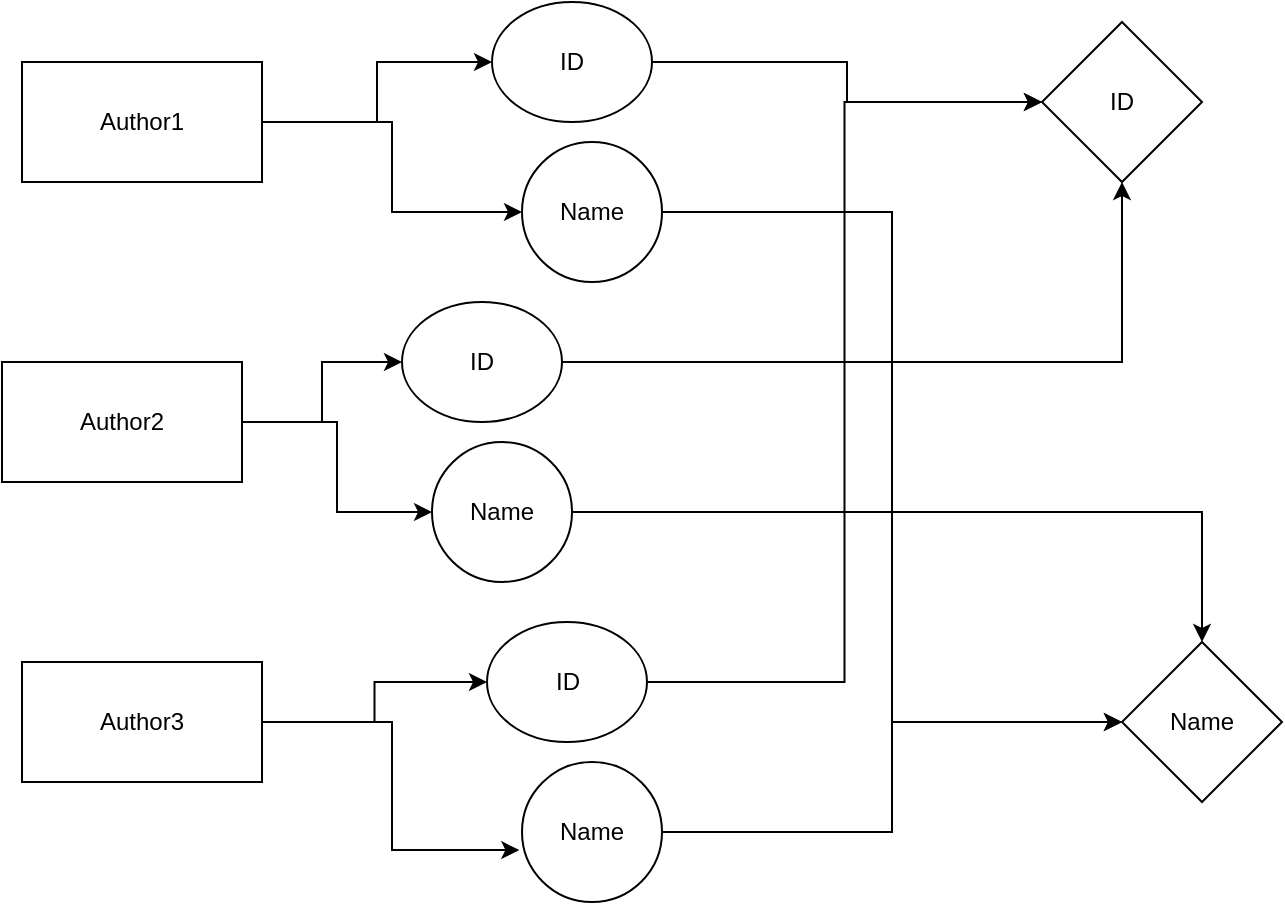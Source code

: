 <mxfile version="14.4.3" type="device" pages="3"><diagram id="ptAyS2o7I21Ga75iRwaY" name="Singleton Bean"><mxGraphModel dx="813" dy="470" grid="1" gridSize="10" guides="1" tooltips="1" connect="1" arrows="1" fold="1" page="1" pageScale="1" pageWidth="850" pageHeight="1100" math="0" shadow="0"><root><mxCell id="0"/><mxCell id="1" parent="0"/><mxCell id="6NaCYKT2MsGu4twy2bIG-7" style="edgeStyle=orthogonalEdgeStyle;rounded=0;orthogonalLoop=1;jettySize=auto;html=1;" edge="1" parent="1" source="6NaCYKT2MsGu4twy2bIG-1" target="6NaCYKT2MsGu4twy2bIG-4"><mxGeometry relative="1" as="geometry"/></mxCell><mxCell id="6NaCYKT2MsGu4twy2bIG-8" style="edgeStyle=orthogonalEdgeStyle;rounded=0;orthogonalLoop=1;jettySize=auto;html=1;" edge="1" parent="1" source="6NaCYKT2MsGu4twy2bIG-1" target="6NaCYKT2MsGu4twy2bIG-6"><mxGeometry relative="1" as="geometry"/></mxCell><mxCell id="6NaCYKT2MsGu4twy2bIG-1" value="Author1" style="whiteSpace=wrap;html=1;" vertex="1" parent="1"><mxGeometry x="110" y="160" width="120" height="60" as="geometry"/></mxCell><mxCell id="6NaCYKT2MsGu4twy2bIG-13" style="edgeStyle=orthogonalEdgeStyle;rounded=0;orthogonalLoop=1;jettySize=auto;html=1;" edge="1" parent="1" source="6NaCYKT2MsGu4twy2bIG-2" target="6NaCYKT2MsGu4twy2bIG-9"><mxGeometry relative="1" as="geometry"/></mxCell><mxCell id="6NaCYKT2MsGu4twy2bIG-14" style="edgeStyle=orthogonalEdgeStyle;rounded=0;orthogonalLoop=1;jettySize=auto;html=1;" edge="1" parent="1" source="6NaCYKT2MsGu4twy2bIG-2" target="6NaCYKT2MsGu4twy2bIG-10"><mxGeometry relative="1" as="geometry"/></mxCell><mxCell id="6NaCYKT2MsGu4twy2bIG-2" value="Author2" style="whiteSpace=wrap;html=1;" vertex="1" parent="1"><mxGeometry x="100" y="310" width="120" height="60" as="geometry"/></mxCell><mxCell id="6NaCYKT2MsGu4twy2bIG-15" style="edgeStyle=orthogonalEdgeStyle;rounded=0;orthogonalLoop=1;jettySize=auto;html=1;" edge="1" parent="1" source="6NaCYKT2MsGu4twy2bIG-3" target="6NaCYKT2MsGu4twy2bIG-11"><mxGeometry relative="1" as="geometry"/></mxCell><mxCell id="6NaCYKT2MsGu4twy2bIG-16" style="edgeStyle=orthogonalEdgeStyle;rounded=0;orthogonalLoop=1;jettySize=auto;html=1;entryX=-0.019;entryY=0.629;entryDx=0;entryDy=0;entryPerimeter=0;" edge="1" parent="1" source="6NaCYKT2MsGu4twy2bIG-3" target="6NaCYKT2MsGu4twy2bIG-12"><mxGeometry relative="1" as="geometry"/></mxCell><mxCell id="6NaCYKT2MsGu4twy2bIG-3" value="Author3" style="whiteSpace=wrap;html=1;" vertex="1" parent="1"><mxGeometry x="110" y="460" width="120" height="60" as="geometry"/></mxCell><mxCell id="6NaCYKT2MsGu4twy2bIG-19" style="edgeStyle=orthogonalEdgeStyle;rounded=0;orthogonalLoop=1;jettySize=auto;html=1;entryX=0;entryY=0.5;entryDx=0;entryDy=0;" edge="1" parent="1" source="6NaCYKT2MsGu4twy2bIG-4" target="6NaCYKT2MsGu4twy2bIG-17"><mxGeometry relative="1" as="geometry"/></mxCell><mxCell id="6NaCYKT2MsGu4twy2bIG-4" value="ID" style="ellipse;whiteSpace=wrap;html=1;" vertex="1" parent="1"><mxGeometry x="345" y="130" width="80" height="60" as="geometry"/></mxCell><mxCell id="6NaCYKT2MsGu4twy2bIG-23" style="edgeStyle=orthogonalEdgeStyle;rounded=0;orthogonalLoop=1;jettySize=auto;html=1;entryX=0;entryY=0.5;entryDx=0;entryDy=0;" edge="1" parent="1" source="6NaCYKT2MsGu4twy2bIG-6" target="6NaCYKT2MsGu4twy2bIG-18"><mxGeometry relative="1" as="geometry"/></mxCell><mxCell id="6NaCYKT2MsGu4twy2bIG-6" value="Name" style="ellipse;whiteSpace=wrap;html=1;" vertex="1" parent="1"><mxGeometry x="360" y="200" width="70" height="70" as="geometry"/></mxCell><mxCell id="6NaCYKT2MsGu4twy2bIG-20" style="edgeStyle=orthogonalEdgeStyle;rounded=0;orthogonalLoop=1;jettySize=auto;html=1;" edge="1" parent="1" source="6NaCYKT2MsGu4twy2bIG-9" target="6NaCYKT2MsGu4twy2bIG-17"><mxGeometry relative="1" as="geometry"/></mxCell><mxCell id="6NaCYKT2MsGu4twy2bIG-9" value="ID" style="ellipse;whiteSpace=wrap;html=1;" vertex="1" parent="1"><mxGeometry x="300" y="280" width="80" height="60" as="geometry"/></mxCell><mxCell id="6NaCYKT2MsGu4twy2bIG-22" style="edgeStyle=orthogonalEdgeStyle;rounded=0;orthogonalLoop=1;jettySize=auto;html=1;" edge="1" parent="1" source="6NaCYKT2MsGu4twy2bIG-10" target="6NaCYKT2MsGu4twy2bIG-18"><mxGeometry relative="1" as="geometry"/></mxCell><mxCell id="6NaCYKT2MsGu4twy2bIG-10" value="Name" style="ellipse;whiteSpace=wrap;html=1;" vertex="1" parent="1"><mxGeometry x="315" y="350" width="70" height="70" as="geometry"/></mxCell><mxCell id="6NaCYKT2MsGu4twy2bIG-21" style="edgeStyle=orthogonalEdgeStyle;rounded=0;orthogonalLoop=1;jettySize=auto;html=1;entryX=0;entryY=0.5;entryDx=0;entryDy=0;" edge="1" parent="1" source="6NaCYKT2MsGu4twy2bIG-11" target="6NaCYKT2MsGu4twy2bIG-17"><mxGeometry relative="1" as="geometry"/></mxCell><mxCell id="6NaCYKT2MsGu4twy2bIG-11" value="ID" style="ellipse;whiteSpace=wrap;html=1;" vertex="1" parent="1"><mxGeometry x="342.5" y="440" width="80" height="60" as="geometry"/></mxCell><mxCell id="6NaCYKT2MsGu4twy2bIG-24" style="edgeStyle=orthogonalEdgeStyle;rounded=0;orthogonalLoop=1;jettySize=auto;html=1;entryX=0;entryY=0.5;entryDx=0;entryDy=0;" edge="1" parent="1" source="6NaCYKT2MsGu4twy2bIG-12" target="6NaCYKT2MsGu4twy2bIG-18"><mxGeometry relative="1" as="geometry"/></mxCell><mxCell id="6NaCYKT2MsGu4twy2bIG-12" value="Name" style="ellipse;whiteSpace=wrap;html=1;" vertex="1" parent="1"><mxGeometry x="360" y="510" width="70" height="70" as="geometry"/></mxCell><mxCell id="6NaCYKT2MsGu4twy2bIG-17" value="ID" style="rhombus;whiteSpace=wrap;html=1;" vertex="1" parent="1"><mxGeometry x="620" y="140" width="80" height="80" as="geometry"/></mxCell><mxCell id="6NaCYKT2MsGu4twy2bIG-18" value="Name" style="rhombus;whiteSpace=wrap;html=1;" vertex="1" parent="1"><mxGeometry x="660" y="450" width="80" height="80" as="geometry"/></mxCell></root></mxGraphModel></diagram><diagram id="m1yr8pJI3zYzlmnAcUB4" name="PrototypeBean"><mxGraphModel dx="981" dy="567" grid="1" gridSize="10" guides="1" tooltips="1" connect="1" arrows="1" fold="1" page="1" pageScale="1" pageWidth="850" pageHeight="1100" math="0" shadow="0"><root><mxCell id="BjZxQKQo-Zj9JPEZGTRv-0"/><mxCell id="BjZxQKQo-Zj9JPEZGTRv-1" parent="BjZxQKQo-Zj9JPEZGTRv-0"/><mxCell id="BjZxQKQo-Zj9JPEZGTRv-6" style="edgeStyle=orthogonalEdgeStyle;rounded=0;orthogonalLoop=1;jettySize=auto;html=1;entryX=0;entryY=0.5;entryDx=0;entryDy=0;" edge="1" parent="BjZxQKQo-Zj9JPEZGTRv-1" source="BjZxQKQo-Zj9JPEZGTRv-2" target="BjZxQKQo-Zj9JPEZGTRv-4"><mxGeometry relative="1" as="geometry"/></mxCell><mxCell id="BjZxQKQo-Zj9JPEZGTRv-7" style="edgeStyle=orthogonalEdgeStyle;rounded=0;orthogonalLoop=1;jettySize=auto;html=1;entryX=0;entryY=0.5;entryDx=0;entryDy=0;" edge="1" parent="BjZxQKQo-Zj9JPEZGTRv-1" source="BjZxQKQo-Zj9JPEZGTRv-2" target="BjZxQKQo-Zj9JPEZGTRv-5"><mxGeometry relative="1" as="geometry"/></mxCell><mxCell id="BjZxQKQo-Zj9JPEZGTRv-2" value="Author1" style="whiteSpace=wrap;html=1;" vertex="1" parent="BjZxQKQo-Zj9JPEZGTRv-1"><mxGeometry x="140" y="190" width="120" height="60" as="geometry"/></mxCell><mxCell id="BjZxQKQo-Zj9JPEZGTRv-10" style="edgeStyle=orthogonalEdgeStyle;rounded=0;orthogonalLoop=1;jettySize=auto;html=1;" edge="1" parent="BjZxQKQo-Zj9JPEZGTRv-1" source="BjZxQKQo-Zj9JPEZGTRv-3" target="BjZxQKQo-Zj9JPEZGTRv-8"><mxGeometry relative="1" as="geometry"/></mxCell><mxCell id="BjZxQKQo-Zj9JPEZGTRv-11" style="edgeStyle=orthogonalEdgeStyle;rounded=0;orthogonalLoop=1;jettySize=auto;html=1;" edge="1" parent="BjZxQKQo-Zj9JPEZGTRv-1" source="BjZxQKQo-Zj9JPEZGTRv-3" target="BjZxQKQo-Zj9JPEZGTRv-9"><mxGeometry relative="1" as="geometry"/></mxCell><mxCell id="BjZxQKQo-Zj9JPEZGTRv-3" value="Author2" style="whiteSpace=wrap;html=1;" vertex="1" parent="BjZxQKQo-Zj9JPEZGTRv-1"><mxGeometry x="140" y="380" width="120" height="60" as="geometry"/></mxCell><mxCell id="BjZxQKQo-Zj9JPEZGTRv-4" value="ID" style="ellipse;whiteSpace=wrap;html=1;" vertex="1" parent="BjZxQKQo-Zj9JPEZGTRv-1"><mxGeometry x="370" y="160" width="75" height="60" as="geometry"/></mxCell><mxCell id="BjZxQKQo-Zj9JPEZGTRv-5" value="Name" style="ellipse;whiteSpace=wrap;html=1;" vertex="1" parent="BjZxQKQo-Zj9JPEZGTRv-1"><mxGeometry x="370" y="240" width="75" height="60" as="geometry"/></mxCell><mxCell id="BjZxQKQo-Zj9JPEZGTRv-8" value="ID" style="ellipse;whiteSpace=wrap;html=1;" vertex="1" parent="BjZxQKQo-Zj9JPEZGTRv-1"><mxGeometry x="370" y="340" width="75" height="60" as="geometry"/></mxCell><mxCell id="BjZxQKQo-Zj9JPEZGTRv-9" value="Name" style="ellipse;whiteSpace=wrap;html=1;" vertex="1" parent="BjZxQKQo-Zj9JPEZGTRv-1"><mxGeometry x="370" y="420" width="75" height="60" as="geometry"/></mxCell></root></mxGraphModel></diagram><diagram id="AIyOtnUd7tkU5M1VDOqQ" name="Page-3"><mxGraphModel dx="813" dy="470" grid="1" gridSize="10" guides="1" tooltips="1" connect="1" arrows="1" fold="1" page="1" pageScale="1" pageWidth="850" pageHeight="1100" math="0" shadow="0"><root><mxCell id="fpoEGHb7ufh16MQiOSLW-0"/><mxCell id="fpoEGHb7ufh16MQiOSLW-1" parent="fpoEGHb7ufh16MQiOSLW-0"/><mxCell id="fpoEGHb7ufh16MQiOSLW-3" style="edgeStyle=orthogonalEdgeStyle;rounded=0;orthogonalLoop=1;jettySize=auto;html=1;" edge="1" parent="fpoEGHb7ufh16MQiOSLW-1" source="fpoEGHb7ufh16MQiOSLW-2"><mxGeometry relative="1" as="geometry"><mxPoint x="440" y="275" as="targetPoint"/></mxGeometry></mxCell><mxCell id="fpoEGHb7ufh16MQiOSLW-2" value="Single Java File" style="whiteSpace=wrap;html=1;" vertex="1" parent="fpoEGHb7ufh16MQiOSLW-1"><mxGeometry x="110" y="200" width="170" height="150" as="geometry"/></mxCell><mxCell id="fpoEGHb7ufh16MQiOSLW-4" value="Models" style="whiteSpace=wrap;html=1;" vertex="1" parent="fpoEGHb7ufh16MQiOSLW-1"><mxGeometry x="480" y="190" width="120" height="60" as="geometry"/></mxCell><mxCell id="fpoEGHb7ufh16MQiOSLW-5" value="Controller" style="whiteSpace=wrap;html=1;" vertex="1" parent="fpoEGHb7ufh16MQiOSLW-1"><mxGeometry x="480" y="250" width="120" height="60" as="geometry"/></mxCell><mxCell id="fpoEGHb7ufh16MQiOSLW-6" value="Service" style="whiteSpace=wrap;html=1;" vertex="1" parent="fpoEGHb7ufh16MQiOSLW-1"><mxGeometry x="135" y="420" width="120" height="60" as="geometry"/></mxCell><mxCell id="fpoEGHb7ufh16MQiOSLW-7" value="S1" style="whiteSpace=wrap;html=1;" vertex="1" parent="fpoEGHb7ufh16MQiOSLW-1"><mxGeometry x="480" y="310" width="50" height="60" as="geometry"/></mxCell><mxCell id="fpoEGHb7ufh16MQiOSLW-8" value="S2" style="whiteSpace=wrap;html=1;" vertex="1" parent="fpoEGHb7ufh16MQiOSLW-1"><mxGeometry x="660" y="300" width="70" height="60" as="geometry"/></mxCell><mxCell id="fpoEGHb7ufh16MQiOSLW-10" value="S3" style="whiteSpace=wrap;html=1;" vertex="1" parent="fpoEGHb7ufh16MQiOSLW-1"><mxGeometry x="530" y="310" width="70" height="60" as="geometry"/></mxCell></root></mxGraphModel></diagram></mxfile>
